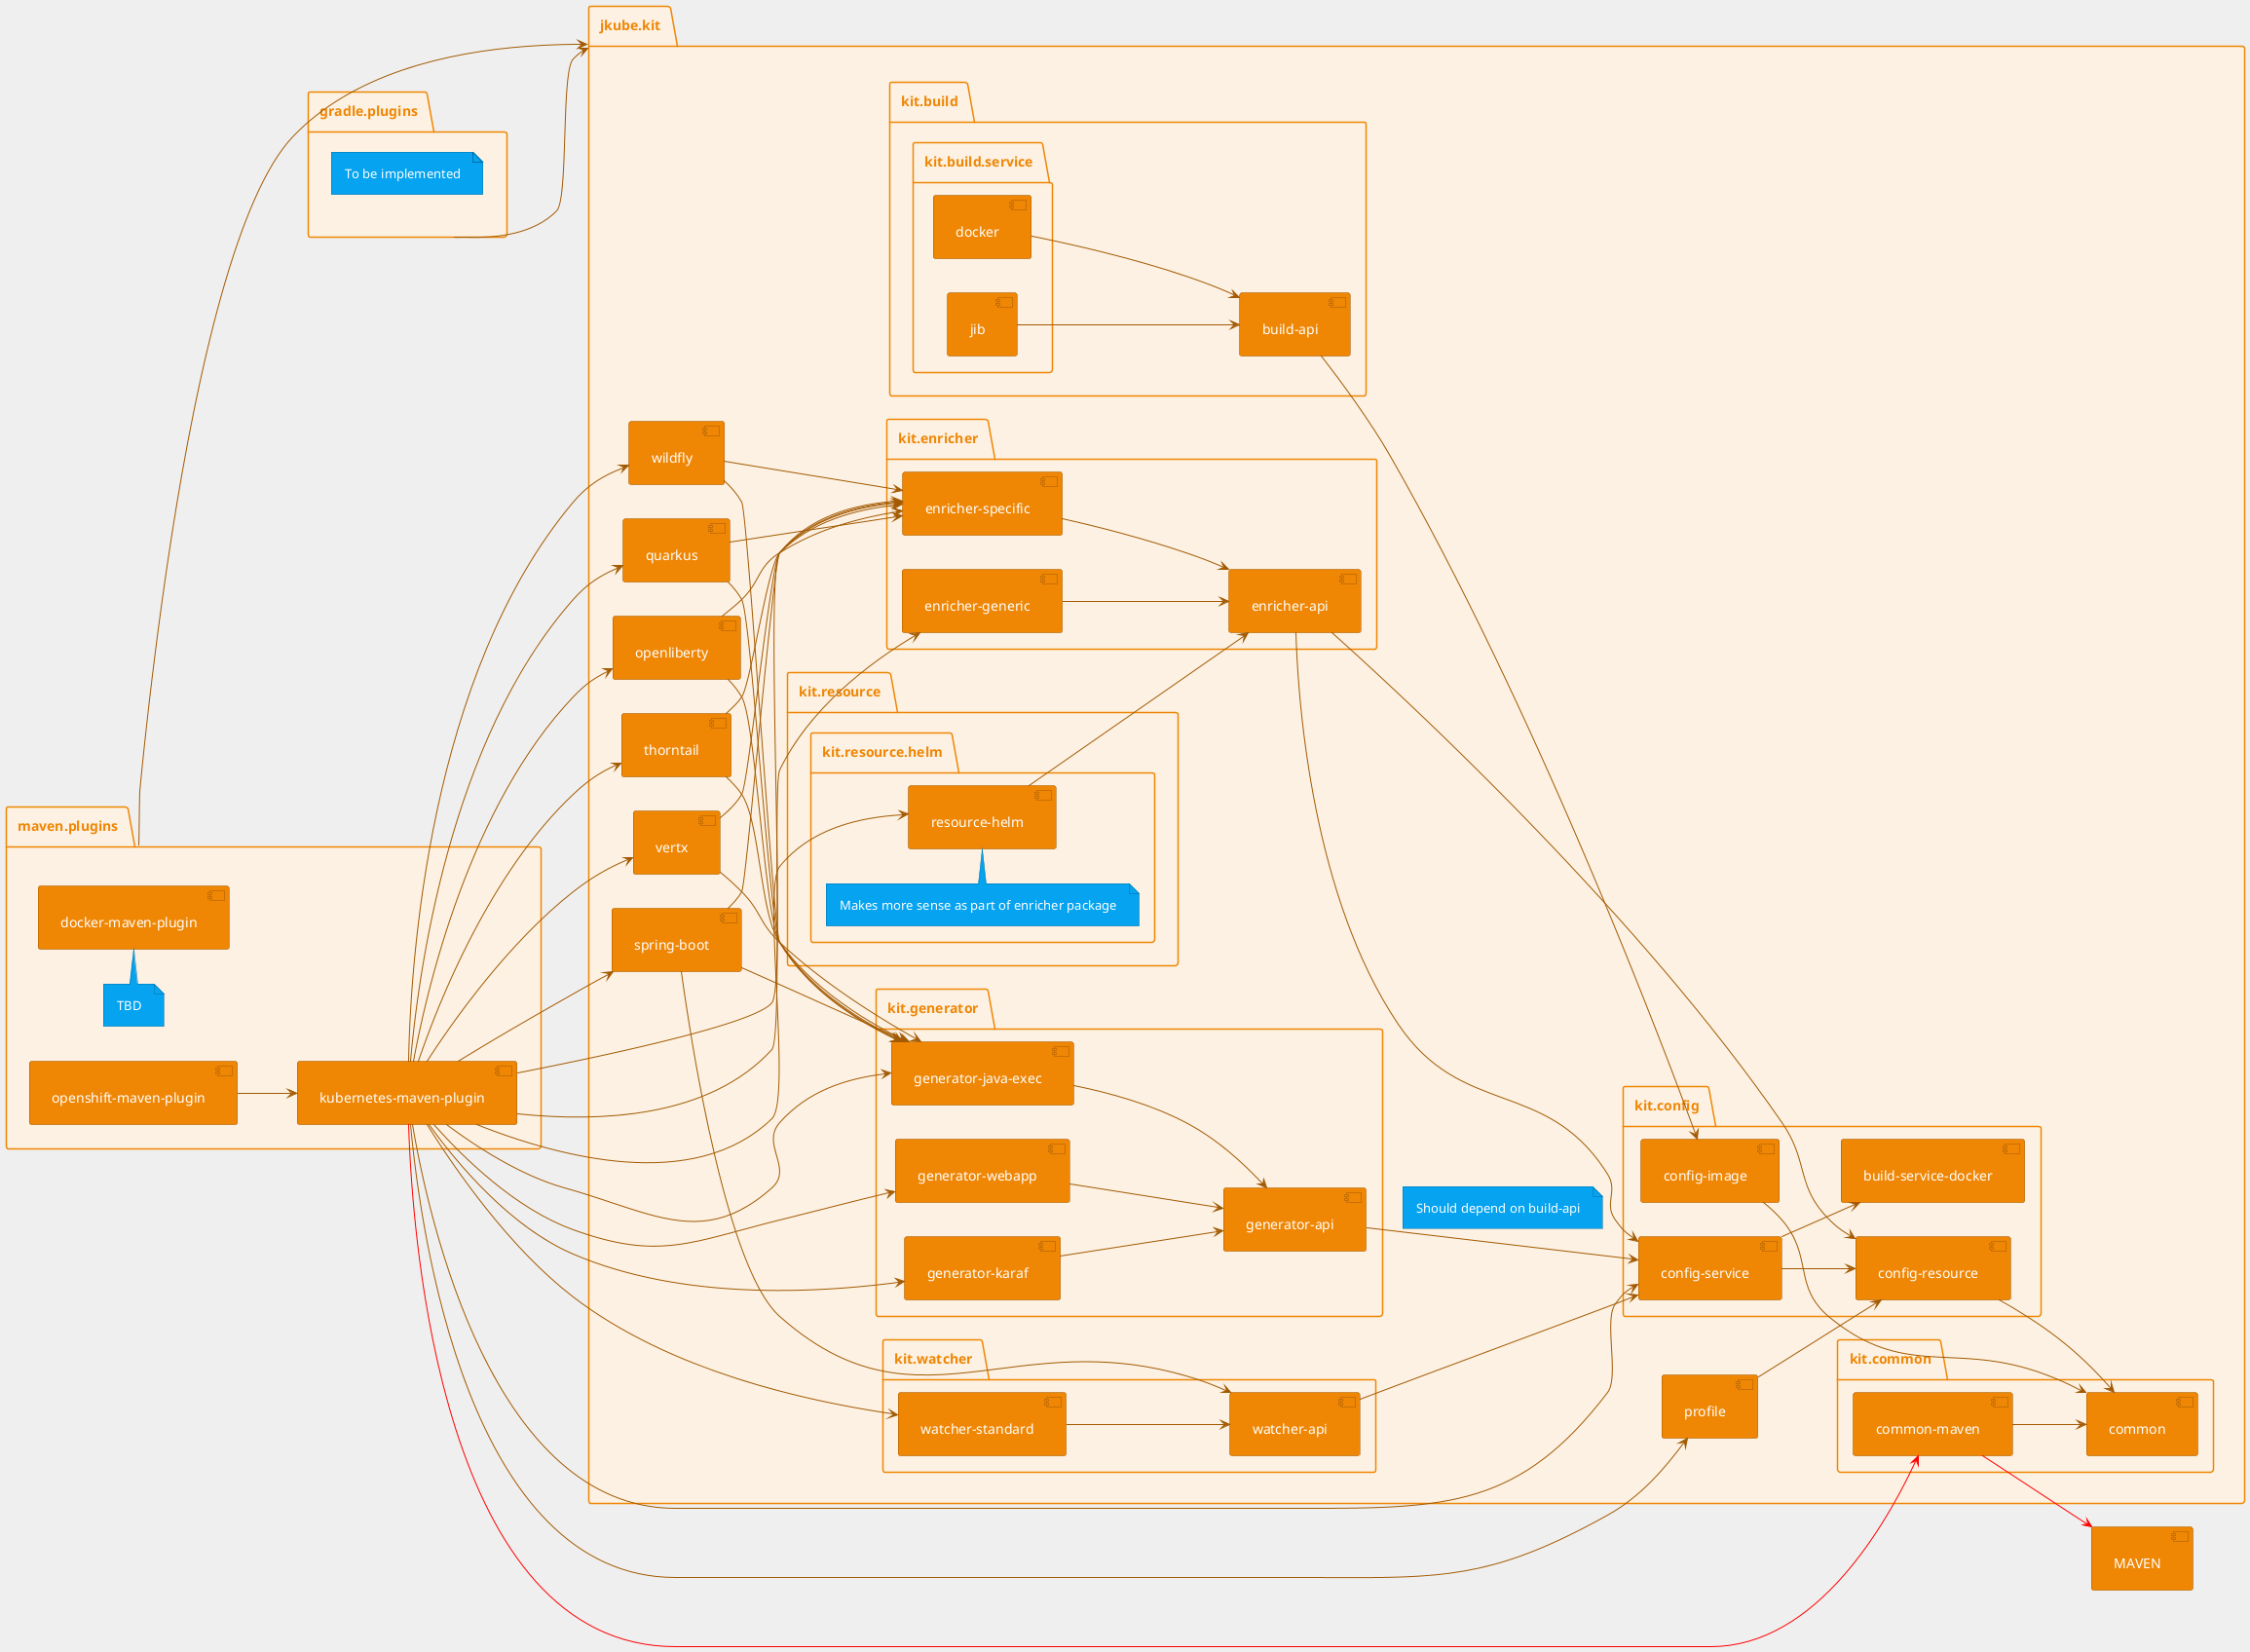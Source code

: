 @startuml
left to right direction
!define background #EFEFEF
!define packageBackground #fcf1e3
!define packageColor #ef8604
!define packageBorder packageColor
!define componentBackground packageColor
!define componentColor #FFFFFF
!define componentBorder #A35A02
!define noteBackground #05A3F0
!define noteColor #FFFFFF
!define noteBorder #006EA3
!define arrowColor componentBorder
!define mavenArrow #FF0000
skinparam Padding 8
skinparam Shadowing false
skinparam backgroundColor background
skinparam Arrow {
  Color arrowColor
}
skinparam package {
  FontColor packageColor
  BackgroundColor packageBackground
  BorderColor packageBorder
}
skinparam component {
  FontColor componentColor
  BackgroundColor componentBackground
  BorderColor componentBorder
}
skinparam note {
    FontColor noteColor
    BackgroundColor noteBackground
    BorderColor noteBorder
}

[MAVEN]

package jkube.kit {
    package kit.common {
        [common]
        [common-maven] --> [common]
        [common-maven] -[mavenArrow]-> [MAVEN]
    }
    package kit.config {
        [config-image] --> [common]
        [config-resource] --> [common]
        [config-service] --> [config-resource]
        [config-service] --> [build-service-docker]
    }
    package kit.build {
        [build-api] --> [config-image]
        package kit.build.service {
            [docker] --> [build-api]
            [jib] --> [build-api]
        }
    }
    package kit.enricher {
        [enricher-api] --> [config-resource]
        [enricher-api] --> [config-service]
        [enricher-generic] --> [enricher-api]
        [enricher-specific] --> [enricher-api]
    }
    package kit.generator {
        [generator-api] --> [config-service]
        note on link
            Should depend on build-api
        end note
        [generator-java-exec] --> [generator-api]
        [generator-karaf] --> [generator-api]
        [generator-webapp] --> [generator-api]
    }
    package kit.resource {
        package kit.resource.helm {
            [resource-helm] --> [enricher-api]
            note top of [resource-helm]: Makes more sense as part of enricher package
        }
    }
    package kit.watcher {
        [watcher-api] --> [config-service]
        [watcher-standard] --> [watcher-api]
    }
    [profile] --> [config-resource]
    ' Open Liberty
    [openliberty] --> [enricher-specific]
    [openliberty] --> [generator-java-exec]
    ' Quarkus
    [quarkus] --> [enricher-specific]
    [quarkus] --> [generator-java-exec]
    ' Spring Boot
    [spring-boot] --> [enricher-specific]
    [spring-boot] --> [generator-java-exec]
    [spring-boot] --> [watcher-api]
    ' Thorntail-V2
    [thorntail] --> [enricher-specific]
    [thorntail] --> [generator-java-exec]
    ' VertX
    [vertx] --> [enricher-specific]
    [vertx] --> [generator-java-exec]
    ' Wildfly
    [wildfly] --> [enricher-specific]
    [wildfly] --> [generator-java-exec]

}

package maven.plugins {
    [docker-maven-plugin]
    note top of [docker-maven-plugin]: TBD
    [kubernetes-maven-plugin] --> [config-service]
    [kubernetes-maven-plugin] -[mavenArrow]-> [common-maven]
    [kubernetes-maven-plugin] --> [enricher-generic]
    [kubernetes-maven-plugin] --> [enricher-specific]
    [kubernetes-maven-plugin] --> [resource-helm]
    [kubernetes-maven-plugin] --> [generator-java-exec]
    [kubernetes-maven-plugin] --> [generator-karaf]
    [kubernetes-maven-plugin] --> [generator-webapp]
    [kubernetes-maven-plugin] --> [openliberty]
    [kubernetes-maven-plugin] --> [quarkus]
    [kubernetes-maven-plugin] --> [spring-boot]
    [kubernetes-maven-plugin] --> [thorntail]
    [kubernetes-maven-plugin] --> [vertx]
    [kubernetes-maven-plugin] --> [wildfly]
    [kubernetes-maven-plugin] --> [profile]
    [kubernetes-maven-plugin] --> [watcher-standard]
    [openshift-maven-plugin] --> [kubernetes-maven-plugin]
}

package gradle.plugins {
    note "To be implemented" as GP1
}

maven.plugins --> jkube.kit
gradle.plugins --> jkube.kit


@enduml
